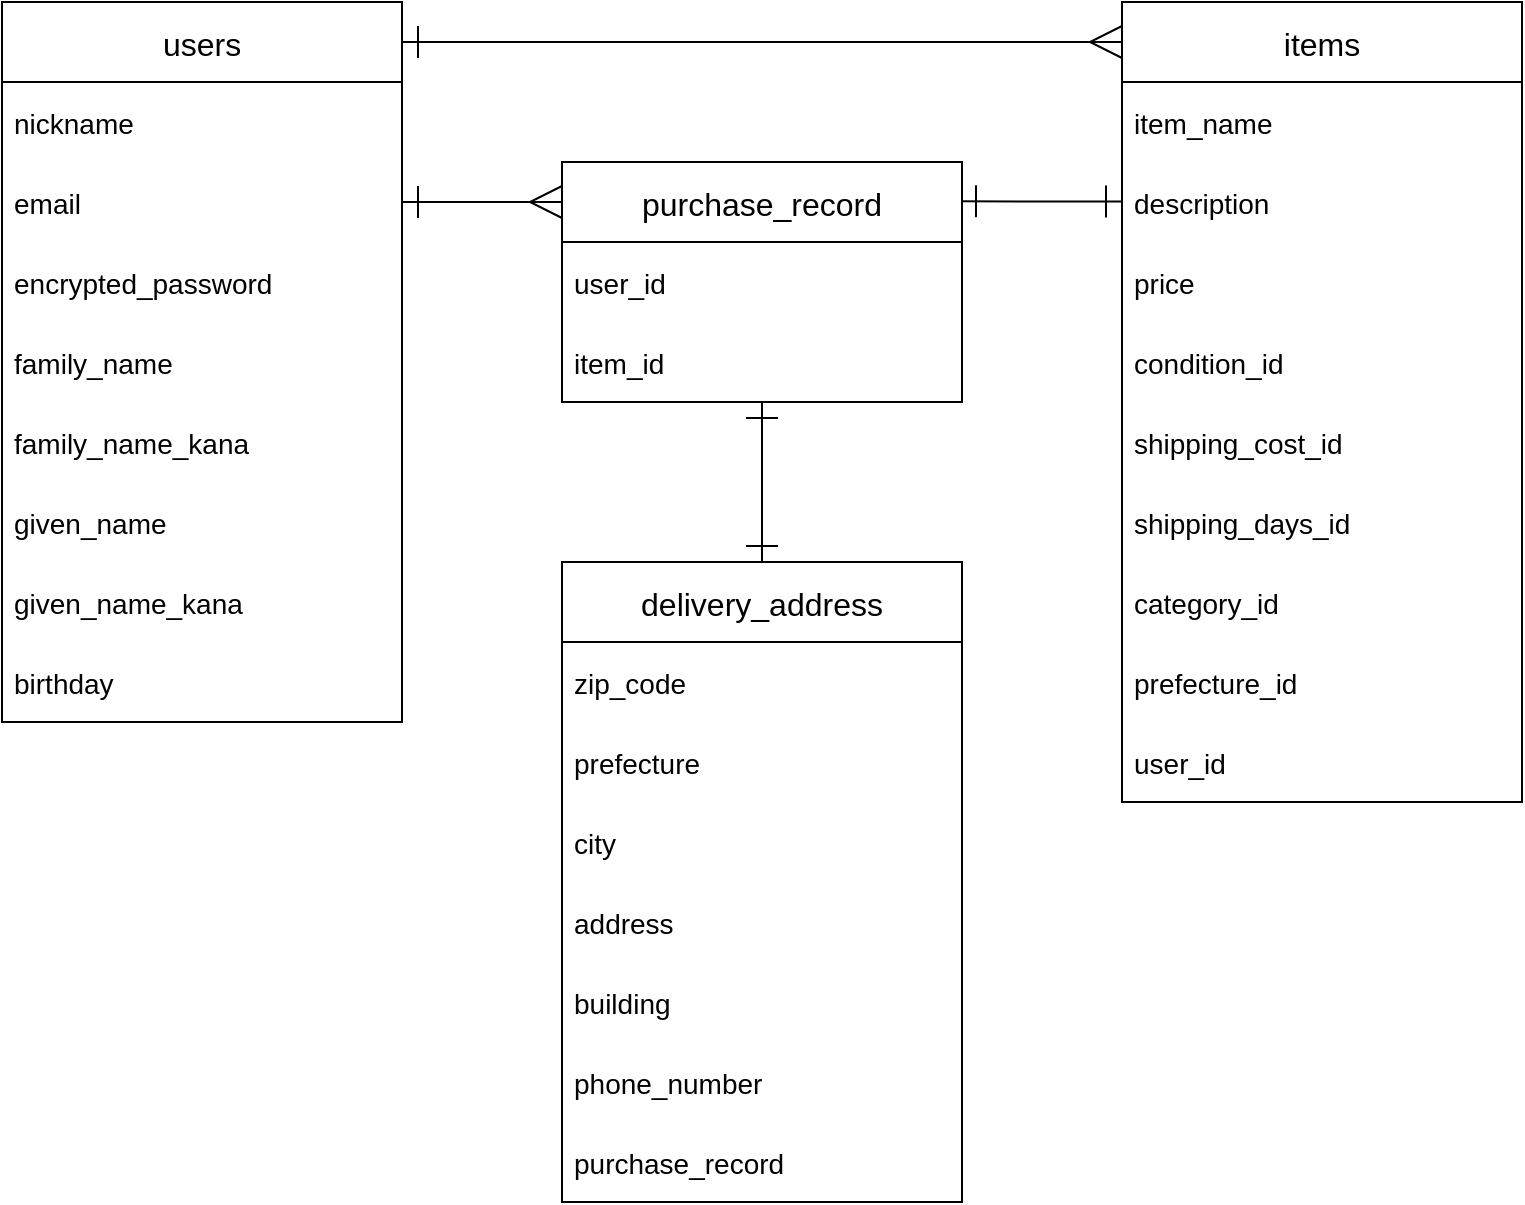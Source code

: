 <mxfile>
    <diagram id="-DNTK1Ar3tVfIkW0T_E6" name="ページ1">
        <mxGraphModel dx="1068" dy="738" grid="1" gridSize="10" guides="1" tooltips="1" connect="1" arrows="1" fold="1" page="1" pageScale="1" pageWidth="1169" pageHeight="827" math="0" shadow="0">
            <root>
                <mxCell id="0"/>
                <mxCell id="1" parent="0"/>
                <mxCell id="105" style="edgeStyle=none;html=1;entryX=0;entryY=0.5;entryDx=0;entryDy=0;startArrow=ERone;startFill=0;endArrow=ERmany;endFill=0;startSize=14;endSize=14;" edge="1" parent="1">
                    <mxGeometry relative="1" as="geometry">
                        <mxPoint x="240" y="180" as="sourcePoint"/>
                        <mxPoint x="320" y="180" as="targetPoint"/>
                    </mxGeometry>
                </mxCell>
                <mxCell id="2" value="users" style="swimlane;fontStyle=0;childLayout=stackLayout;horizontal=1;startSize=40;horizontalStack=0;resizeParent=1;resizeParentMax=0;resizeLast=0;collapsible=1;marginBottom=0;align=center;fontSize=16;" parent="1" vertex="1">
                    <mxGeometry x="40" y="80" width="200" height="360" as="geometry">
                        <mxRectangle x="40" y="200" width="70" height="40" as="alternateBounds"/>
                    </mxGeometry>
                </mxCell>
                <mxCell id="3" value="nickname" style="text;strokeColor=none;fillColor=none;spacingLeft=4;spacingRight=4;overflow=hidden;rotatable=0;points=[[0,0.5],[1,0.5]];portConstraint=eastwest;fontSize=14;verticalAlign=middle;" parent="2" vertex="1">
                    <mxGeometry y="40" width="200" height="40" as="geometry"/>
                </mxCell>
                <mxCell id="4" value="email" style="text;strokeColor=none;fillColor=none;spacingLeft=4;spacingRight=4;overflow=hidden;rotatable=0;points=[[0,0.5],[1,0.5]];portConstraint=eastwest;fontSize=14;verticalAlign=middle;horizontal=1;" parent="2" vertex="1">
                    <mxGeometry y="80" width="200" height="40" as="geometry"/>
                </mxCell>
                <mxCell id="7" value="encrypted_password" style="text;strokeColor=none;fillColor=none;spacingLeft=4;spacingRight=4;overflow=hidden;rotatable=0;points=[[0,0.5],[1,0.5]];portConstraint=eastwest;fontSize=14;verticalAlign=middle;" parent="2" vertex="1">
                    <mxGeometry y="120" width="200" height="40" as="geometry"/>
                </mxCell>
                <mxCell id="16" value="family_name" style="text;strokeColor=none;fillColor=none;spacingLeft=4;spacingRight=4;overflow=hidden;rotatable=0;points=[[0,0.5],[1,0.5]];portConstraint=eastwest;fontSize=14;verticalAlign=middle;" parent="2" vertex="1">
                    <mxGeometry y="160" width="200" height="40" as="geometry"/>
                </mxCell>
                <mxCell id="18" value="family_name_kana" style="text;strokeColor=none;fillColor=none;spacingLeft=4;spacingRight=4;overflow=hidden;rotatable=0;points=[[0,0.5],[1,0.5]];portConstraint=eastwest;fontSize=14;verticalAlign=middle;horizontal=1;" parent="2" vertex="1">
                    <mxGeometry y="200" width="200" height="40" as="geometry"/>
                </mxCell>
                <mxCell id="19" value="given_name" style="text;strokeColor=none;fillColor=none;spacingLeft=4;spacingRight=4;overflow=hidden;rotatable=0;points=[[0,0.5],[1,0.5]];portConstraint=eastwest;fontSize=14;verticalAlign=middle;" parent="2" vertex="1">
                    <mxGeometry y="240" width="200" height="40" as="geometry"/>
                </mxCell>
                <mxCell id="20" value="given_name_kana" style="text;strokeColor=none;fillColor=none;spacingLeft=4;spacingRight=4;overflow=hidden;rotatable=0;points=[[0,0.5],[1,0.5]];portConstraint=eastwest;fontSize=14;verticalAlign=middle;" parent="2" vertex="1">
                    <mxGeometry y="280" width="200" height="40" as="geometry"/>
                </mxCell>
                <mxCell id="17" value="birthday" style="text;strokeColor=none;fillColor=none;spacingLeft=4;spacingRight=4;overflow=hidden;rotatable=0;points=[[0,0.5],[1,0.5]];portConstraint=eastwest;fontSize=14;verticalAlign=middle;" parent="2" vertex="1">
                    <mxGeometry y="320" width="200" height="40" as="geometry"/>
                </mxCell>
                <mxCell id="106" style="edgeStyle=none;html=1;entryX=0.995;entryY=0.991;entryDx=0;entryDy=0;entryPerimeter=0;startArrow=ERone;startFill=0;endArrow=ERone;endFill=0;startSize=14;endSize=14;" edge="1" parent="1">
                    <mxGeometry relative="1" as="geometry">
                        <mxPoint x="600" y="179.801" as="sourcePoint"/>
                        <mxPoint x="519" y="179.64" as="targetPoint"/>
                    </mxGeometry>
                </mxCell>
                <mxCell id="21" value="items" style="swimlane;fontStyle=0;childLayout=stackLayout;horizontal=1;startSize=40;horizontalStack=0;resizeParent=1;resizeParentMax=0;resizeLast=0;collapsible=1;marginBottom=0;align=center;fontSize=16;" parent="1" vertex="1">
                    <mxGeometry x="600" y="80" width="200" height="400" as="geometry">
                        <mxRectangle x="40" y="200" width="70" height="40" as="alternateBounds"/>
                    </mxGeometry>
                </mxCell>
                <mxCell id="36" value="item_name" style="text;strokeColor=none;fillColor=none;spacingLeft=4;spacingRight=4;overflow=hidden;rotatable=0;points=[[0,0.5],[1,0.5]];portConstraint=eastwest;fontSize=14;verticalAlign=middle;horizontal=1;" parent="21" vertex="1">
                    <mxGeometry y="40" width="200" height="40" as="geometry"/>
                </mxCell>
                <mxCell id="35" value="description" style="text;strokeColor=none;fillColor=none;spacingLeft=4;spacingRight=4;overflow=hidden;rotatable=0;points=[[0,0.5],[1,0.5]];portConstraint=eastwest;fontSize=14;verticalAlign=middle;horizontal=1;" parent="21" vertex="1">
                    <mxGeometry y="80" width="200" height="40" as="geometry"/>
                </mxCell>
                <mxCell id="34" value="price" style="text;strokeColor=none;fillColor=none;spacingLeft=4;spacingRight=4;overflow=hidden;rotatable=0;points=[[0,0.5],[1,0.5]];portConstraint=eastwest;fontSize=14;verticalAlign=middle;horizontal=1;" parent="21" vertex="1">
                    <mxGeometry y="120" width="200" height="40" as="geometry"/>
                </mxCell>
                <mxCell id="33" value="condition_id" style="text;strokeColor=none;fillColor=none;spacingLeft=4;spacingRight=4;overflow=hidden;rotatable=0;points=[[0,0.5],[1,0.5]];portConstraint=eastwest;fontSize=14;verticalAlign=middle;horizontal=1;" parent="21" vertex="1">
                    <mxGeometry y="160" width="200" height="40" as="geometry"/>
                </mxCell>
                <mxCell id="32" value="shipping_cost_id" style="text;strokeColor=none;fillColor=none;spacingLeft=4;spacingRight=4;overflow=hidden;rotatable=0;points=[[0,0.5],[1,0.5]];portConstraint=eastwest;fontSize=14;verticalAlign=middle;horizontal=1;" parent="21" vertex="1">
                    <mxGeometry y="200" width="200" height="40" as="geometry"/>
                </mxCell>
                <mxCell id="31" value="shipping_days_id" style="text;strokeColor=none;fillColor=none;spacingLeft=4;spacingRight=4;overflow=hidden;rotatable=0;points=[[0,0.5],[1,0.5]];portConstraint=eastwest;fontSize=14;verticalAlign=middle;horizontal=1;" parent="21" vertex="1">
                    <mxGeometry y="240" width="200" height="40" as="geometry"/>
                </mxCell>
                <mxCell id="38" value="category_id" style="text;strokeColor=none;fillColor=none;spacingLeft=4;spacingRight=4;overflow=hidden;rotatable=0;points=[[0,0.5],[1,0.5]];portConstraint=eastwest;fontSize=14;verticalAlign=middle;horizontal=1;" parent="21" vertex="1">
                    <mxGeometry y="280" width="200" height="40" as="geometry"/>
                </mxCell>
                <mxCell id="37" value="prefecture_id" style="text;strokeColor=none;fillColor=none;spacingLeft=4;spacingRight=4;overflow=hidden;rotatable=0;points=[[0,0.5],[1,0.5]];portConstraint=eastwest;fontSize=14;verticalAlign=middle;horizontal=1;" parent="21" vertex="1">
                    <mxGeometry y="320" width="200" height="40" as="geometry"/>
                </mxCell>
                <mxCell id="39" value="user_id" style="text;strokeColor=none;fillColor=none;spacingLeft=4;spacingRight=4;overflow=hidden;rotatable=0;points=[[0,0.5],[1,0.5]];portConstraint=eastwest;fontSize=14;verticalAlign=middle;horizontal=1;" parent="21" vertex="1">
                    <mxGeometry y="360" width="200" height="40" as="geometry"/>
                </mxCell>
                <mxCell id="107" style="edgeStyle=none;html=1;entryX=0.5;entryY=0;entryDx=0;entryDy=0;startArrow=ERone;startFill=0;endArrow=ERone;endFill=0;startSize=14;endSize=14;" edge="1" parent="1" source="43" target="56">
                    <mxGeometry relative="1" as="geometry"/>
                </mxCell>
                <mxCell id="43" value="purchase_record" style="swimlane;fontStyle=0;childLayout=stackLayout;horizontal=1;startSize=40;horizontalStack=0;resizeParent=1;resizeParentMax=0;resizeLast=0;collapsible=1;marginBottom=0;align=center;fontSize=16;" parent="1" vertex="1">
                    <mxGeometry x="320" y="160" width="200" height="120" as="geometry">
                        <mxRectangle x="40" y="200" width="70" height="40" as="alternateBounds"/>
                    </mxGeometry>
                </mxCell>
                <mxCell id="44" value="user_id" style="text;strokeColor=none;fillColor=none;spacingLeft=4;spacingRight=4;overflow=hidden;rotatable=0;points=[[0,0.5],[1,0.5]];portConstraint=eastwest;fontSize=14;verticalAlign=middle;" parent="43" vertex="1">
                    <mxGeometry y="40" width="200" height="40" as="geometry"/>
                </mxCell>
                <mxCell id="54" value="item_id" style="text;strokeColor=none;fillColor=none;spacingLeft=4;spacingRight=4;overflow=hidden;rotatable=0;points=[[0,0.5],[1,0.5]];portConstraint=eastwest;fontSize=14;verticalAlign=middle;" parent="43" vertex="1">
                    <mxGeometry y="80" width="200" height="40" as="geometry"/>
                </mxCell>
                <mxCell id="56" value="delivery_address" style="swimlane;fontStyle=0;childLayout=stackLayout;horizontal=1;startSize=40;horizontalStack=0;resizeParent=1;resizeParentMax=0;resizeLast=0;collapsible=1;marginBottom=0;align=center;fontSize=16;" parent="1" vertex="1">
                    <mxGeometry x="320" y="360" width="200" height="320" as="geometry">
                        <mxRectangle x="40" y="200" width="70" height="40" as="alternateBounds"/>
                    </mxGeometry>
                </mxCell>
                <mxCell id="58" value="zip_code" style="text;strokeColor=none;fillColor=none;spacingLeft=4;spacingRight=4;overflow=hidden;rotatable=0;points=[[0,0.5],[1,0.5]];portConstraint=eastwest;fontSize=14;verticalAlign=middle;" parent="56" vertex="1">
                    <mxGeometry y="40" width="200" height="40" as="geometry"/>
                </mxCell>
                <mxCell id="59" value="prefecture" style="text;strokeColor=none;fillColor=none;spacingLeft=4;spacingRight=4;overflow=hidden;rotatable=0;points=[[0,0.5],[1,0.5]];portConstraint=eastwest;fontSize=14;verticalAlign=middle;" parent="56" vertex="1">
                    <mxGeometry y="80" width="200" height="40" as="geometry"/>
                </mxCell>
                <mxCell id="60" value="city" style="text;strokeColor=none;fillColor=none;spacingLeft=4;spacingRight=4;overflow=hidden;rotatable=0;points=[[0,0.5],[1,0.5]];portConstraint=eastwest;fontSize=14;verticalAlign=middle;" parent="56" vertex="1">
                    <mxGeometry y="120" width="200" height="40" as="geometry"/>
                </mxCell>
                <mxCell id="61" value="address" style="text;strokeColor=none;fillColor=none;spacingLeft=4;spacingRight=4;overflow=hidden;rotatable=0;points=[[0,0.5],[1,0.5]];portConstraint=eastwest;fontSize=14;verticalAlign=middle;" parent="56" vertex="1">
                    <mxGeometry y="160" width="200" height="40" as="geometry"/>
                </mxCell>
                <mxCell id="62" value="building" style="text;strokeColor=none;fillColor=none;spacingLeft=4;spacingRight=4;overflow=hidden;rotatable=0;points=[[0,0.5],[1,0.5]];portConstraint=eastwest;fontSize=14;verticalAlign=middle;" parent="56" vertex="1">
                    <mxGeometry y="200" width="200" height="40" as="geometry"/>
                </mxCell>
                <mxCell id="63" value="phone_number" style="text;strokeColor=none;fillColor=none;spacingLeft=4;spacingRight=4;overflow=hidden;rotatable=0;points=[[0,0.5],[1,0.5]];portConstraint=eastwest;fontSize=14;verticalAlign=middle;" parent="56" vertex="1">
                    <mxGeometry y="240" width="200" height="40" as="geometry"/>
                </mxCell>
                <mxCell id="84" value="purchase_record" style="text;strokeColor=none;fillColor=none;spacingLeft=4;spacingRight=4;overflow=hidden;rotatable=0;points=[[0,0.5],[1,0.5]];portConstraint=eastwest;fontSize=14;verticalAlign=middle;" vertex="1" parent="56">
                    <mxGeometry y="280" width="200" height="40" as="geometry"/>
                </mxCell>
                <mxCell id="104" style="edgeStyle=none;html=1;startArrow=ERone;startFill=0;endArrow=ERmany;endFill=0;endSize=14;startSize=14;" edge="1" parent="1">
                    <mxGeometry relative="1" as="geometry">
                        <mxPoint x="240" y="100" as="sourcePoint"/>
                        <mxPoint x="600" y="100" as="targetPoint"/>
                    </mxGeometry>
                </mxCell>
            </root>
        </mxGraphModel>
    </diagram>
</mxfile>